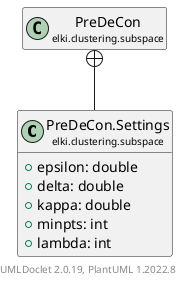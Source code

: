 @startuml
    remove .*\.(Instance|Par|Parameterizer|Factory)$
    set namespaceSeparator none
    hide empty fields
    hide empty methods

    class "<size:14>PreDeCon.Settings\n<size:10>elki.clustering.subspace" as elki.clustering.subspace.PreDeCon.Settings [[PreDeCon.Settings.html]] {
        +epsilon: double
        +delta: double
        +kappa: double
        +minpts: int
        +lambda: int
    }

    class "<size:14>PreDeCon\n<size:10>elki.clustering.subspace" as elki.clustering.subspace.PreDeCon [[PreDeCon.html]]
    class "<size:14>PreDeCon.Settings.Par\n<size:10>elki.clustering.subspace" as elki.clustering.subspace.PreDeCon.Settings.Par [[PreDeCon.Settings.Par.html]]

    elki.clustering.subspace.PreDeCon +-- elki.clustering.subspace.PreDeCon.Settings
    elki.clustering.subspace.PreDeCon.Settings +-- elki.clustering.subspace.PreDeCon.Settings.Par

    center footer UMLDoclet 2.0.19, PlantUML 1.2022.8
@enduml
